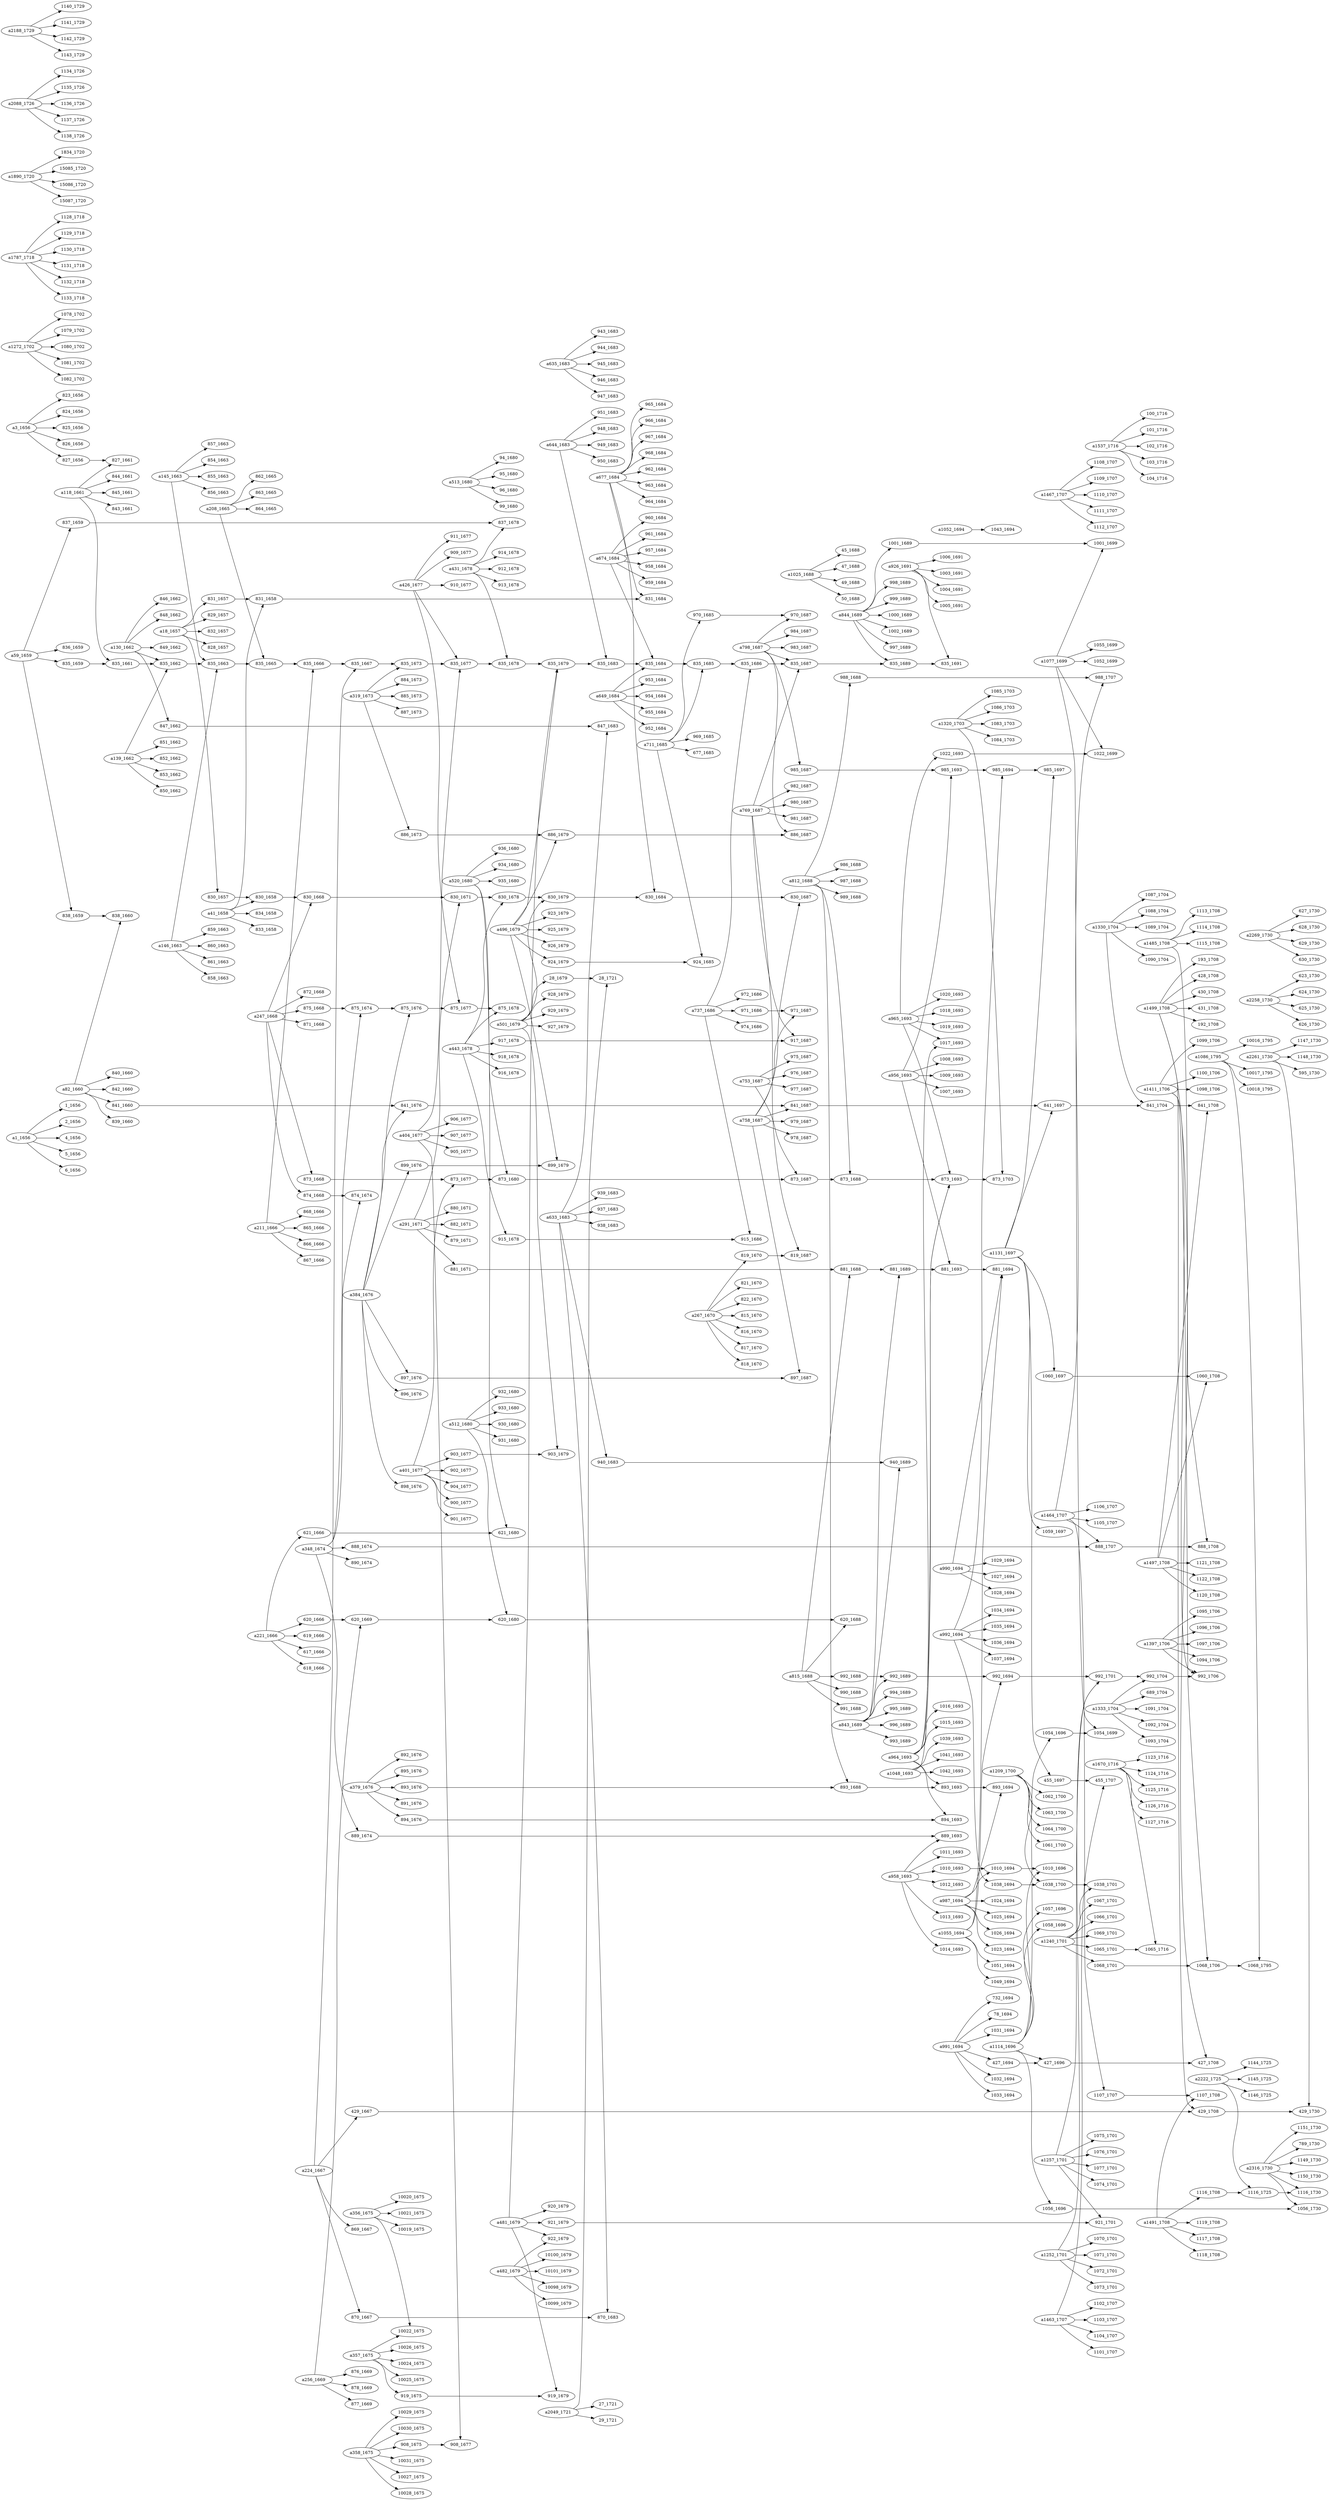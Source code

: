 digraph G {
rankdir=LR;
a1_1656 -> "1_1656";
a1_1656 -> "2_1656";
a1_1656 -> "4_1656";
a1_1656 -> "5_1656";
a1_1656 -> "6_1656";
a3_1656 -> "823_1656";
a3_1656 -> "824_1656";
a3_1656 -> "825_1656";
a3_1656 -> "826_1656";
a3_1656 -> "827_1656";
subgraph  {
rank=same;
a1_1656;
a3_1656;
}

subgraph  {
rank=same;
"1_1656" [group=1];
"2_1656" [group=2];
"4_1656" [group=4];
"5_1656" [group=5];
"6_1656" [group=6];
"823_1656" [group=823];
"824_1656" [group=824];
"825_1656" [group=825];
"826_1656" [group=826];
"827_1656" [group=827];
}

a18_1657 -> "828_1657";
a18_1657 -> "829_1657";
a18_1657 -> "830_1657";
a18_1657 -> "831_1657";
a18_1657 -> "832_1657";
subgraph  {
rank=same;
a18_1657;
}

subgraph  {
rank=same;
"828_1657" [group=828];
"829_1657" [group=829];
"830_1657" [group=830];
"831_1657" [group=831];
"832_1657" [group=832];
}

a41_1658 -> "830_1658";
a41_1658 -> "831_1658";
a41_1658 -> "833_1658";
a41_1658 -> "834_1658";
subgraph  {
rank=same;
a41_1658;
}

subgraph  {
rank=same;
"830_1658" [group=830];
"831_1658" [group=831];
"833_1658" [group=833];
"834_1658" [group=834];
}

a59_1659 -> "835_1659";
a59_1659 -> "836_1659";
a59_1659 -> "837_1659";
a59_1659 -> "838_1659";
subgraph  {
rank=same;
a59_1659;
}

subgraph  {
rank=same;
"835_1659" [group=835];
"836_1659" [group=836];
"837_1659" [group=837];
"838_1659" [group=838];
}

a82_1660 -> "838_1660";
a82_1660 -> "839_1660";
a82_1660 -> "840_1660";
a82_1660 -> "841_1660";
a82_1660 -> "842_1660";
subgraph  {
rank=same;
a82_1660;
}

subgraph  {
rank=same;
"838_1660" [group=838];
"839_1660" [group=839];
"840_1660" [group=840];
"841_1660" [group=841];
"842_1660" [group=842];
}

a118_1661 -> "827_1661";
a118_1661 -> "835_1661";
a118_1661 -> "843_1661";
a118_1661 -> "844_1661";
a118_1661 -> "845_1661";
subgraph  {
rank=same;
a118_1661;
}

subgraph  {
rank=same;
"827_1661" [group=827];
"835_1661" [group=835];
"843_1661" [group=843];
"844_1661" [group=844];
"845_1661" [group=845];
}

a130_1662 -> "835_1662";
a130_1662 -> "846_1662";
a130_1662 -> "847_1662";
a130_1662 -> "848_1662";
a130_1662 -> "849_1662";
a139_1662 -> "835_1662";
a139_1662 -> "850_1662";
a139_1662 -> "851_1662";
a139_1662 -> "852_1662";
a139_1662 -> "853_1662";
subgraph  {
rank=same;
a130_1662;
a139_1662;
}

subgraph  {
rank=same;
"835_1662" [group=835];
"846_1662" [group=846];
"847_1662" [group=847];
"848_1662" [group=848];
"849_1662" [group=849];
"835_1662" [group=835];
"850_1662" [group=850];
"851_1662" [group=851];
"852_1662" [group=852];
"853_1662" [group=853];
}

a145_1663 -> "835_1663";
a145_1663 -> "854_1663";
a145_1663 -> "855_1663";
a145_1663 -> "856_1663";
a145_1663 -> "857_1663";
a146_1663 -> "835_1663";
a146_1663 -> "858_1663";
a146_1663 -> "859_1663";
a146_1663 -> "860_1663";
a146_1663 -> "861_1663";
subgraph  {
rank=same;
a145_1663;
a146_1663;
}

subgraph  {
rank=same;
"835_1663" [group=835];
"854_1663" [group=854];
"855_1663" [group=855];
"856_1663" [group=856];
"857_1663" [group=857];
"835_1663" [group=835];
"858_1663" [group=858];
"859_1663" [group=859];
"860_1663" [group=860];
"861_1663" [group=861];
}

a208_1665 -> "835_1665";
a208_1665 -> "862_1665";
a208_1665 -> "863_1665";
a208_1665 -> "864_1665";
subgraph  {
rank=same;
a208_1665;
}

subgraph  {
rank=same;
"835_1665" [group=835];
"862_1665" [group=862];
"863_1665" [group=863];
"864_1665" [group=864];
}

a221_1666 -> "617_1666";
a221_1666 -> "618_1666";
a221_1666 -> "619_1666";
a221_1666 -> "620_1666";
a221_1666 -> "621_1666";
a211_1666 -> "835_1666";
a211_1666 -> "865_1666";
a211_1666 -> "866_1666";
a211_1666 -> "867_1666";
a211_1666 -> "868_1666";
subgraph  {
rank=same;
a221_1666;
a211_1666;
}

subgraph  {
rank=same;
"617_1666" [group=617];
"618_1666" [group=618];
"619_1666" [group=619];
"620_1666" [group=620];
"621_1666" [group=621];
"835_1666" [group=835];
"865_1666" [group=865];
"866_1666" [group=866];
"867_1666" [group=867];
"868_1666" [group=868];
}

a224_1667 -> "835_1667";
a224_1667 -> "429_1667";
a224_1667 -> "869_1667";
a224_1667 -> "870_1667";
subgraph  {
rank=same;
a224_1667;
}

subgraph  {
rank=same;
"835_1667" [group=835];
"429_1667" [group=429];
"869_1667" [group=869];
"870_1667" [group=870];
}

a247_1668 -> "830_1668";
a247_1668 -> "871_1668";
a247_1668 -> "872_1668";
a247_1668 -> "873_1668";
a247_1668 -> "874_1668";
a247_1668 -> "875_1668";
subgraph  {
rank=same;
a247_1668;
}

subgraph  {
rank=same;
"830_1668" [group=830];
"871_1668" [group=871];
"872_1668" [group=872];
"873_1668" [group=873];
"874_1668" [group=874];
"875_1668" [group=875];
}

a256_1669 -> "620_1669";
a256_1669 -> "876_1669";
a256_1669 -> "877_1669";
a256_1669 -> "878_1669";
subgraph  {
rank=same;
a256_1669;
}

subgraph  {
rank=same;
"620_1669" [group=620];
"876_1669" [group=876];
"877_1669" [group=877];
"878_1669" [group=878];
}

a267_1670 -> "815_1670";
a267_1670 -> "816_1670";
a267_1670 -> "817_1670";
a267_1670 -> "818_1670";
a267_1670 -> "819_1670";
a267_1670 -> "821_1670";
a267_1670 -> "822_1670";
subgraph  {
rank=same;
a267_1670;
}

subgraph  {
rank=same;
"815_1670" [group=815];
"816_1670" [group=816];
"817_1670" [group=817];
"818_1670" [group=818];
"819_1670" [group=819];
"821_1670" [group=821];
"822_1670" [group=822];
}

a291_1671 -> "830_1671";
a291_1671 -> "879_1671";
a291_1671 -> "880_1671";
a291_1671 -> "881_1671";
a291_1671 -> "882_1671";
subgraph  {
rank=same;
a291_1671;
}

subgraph  {
rank=same;
"830_1671" [group=830];
"879_1671" [group=879];
"880_1671" [group=880];
"881_1671" [group=881];
"882_1671" [group=882];
}

a319_1673 -> "835_1673";
a319_1673 -> "884_1673";
a319_1673 -> "885_1673";
a319_1673 -> "886_1673";
a319_1673 -> "887_1673";
subgraph  {
rank=same;
a319_1673;
}

subgraph  {
rank=same;
"835_1673" [group=835];
"884_1673" [group=884];
"885_1673" [group=885];
"886_1673" [group=886];
"887_1673" [group=887];
}

a348_1674 -> "874_1674";
a348_1674 -> "875_1674";
a348_1674 -> "888_1674";
a348_1674 -> "889_1674";
a348_1674 -> "890_1674";
subgraph  {
rank=same;
a348_1674;
}

subgraph  {
rank=same;
"874_1674" [group=874];
"875_1674" [group=875];
"888_1674" [group=888];
"889_1674" [group=889];
"890_1674" [group=890];
}

a357_1675 -> "10022_1675";
a357_1675 -> "10024_1675";
a357_1675 -> "10025_1675";
a357_1675 -> "919_1675";
a357_1675 -> "10026_1675";
a358_1675 -> "10027_1675";
a358_1675 -> "10028_1675";
a358_1675 -> "10029_1675";
a358_1675 -> "10030_1675";
a358_1675 -> "10031_1675";
a358_1675 -> "908_1675";
a356_1675 -> "10019_1675";
a356_1675 -> "10020_1675";
a356_1675 -> "10021_1675";
a356_1675 -> "10022_1675";
subgraph  {
rank=same;
a357_1675;
a358_1675;
a356_1675;
}

subgraph  {
rank=same;
"10022_1675" [group=10022];
"10024_1675" [group=10024];
"10025_1675" [group=10025];
"919_1675" [group=919];
"10026_1675" [group=10026];
"10027_1675" [group=10027];
"10028_1675" [group=10028];
"10029_1675" [group=10029];
"10030_1675" [group=10030];
"10031_1675" [group=10031];
"908_1675" [group=908];
"10019_1675" [group=10019];
"10020_1675" [group=10020];
"10021_1675" [group=10021];
"10022_1675" [group=10022];
}

a379_1676 -> "891_1676";
a379_1676 -> "892_1676";
a379_1676 -> "893_1676";
a379_1676 -> "894_1676";
a379_1676 -> "895_1676";
a384_1676 -> "841_1676";
a384_1676 -> "875_1676";
a384_1676 -> "896_1676";
a384_1676 -> "897_1676";
a384_1676 -> "898_1676";
a384_1676 -> "899_1676";
subgraph  {
rank=same;
a379_1676;
a384_1676;
}

subgraph  {
rank=same;
"891_1676" [group=891];
"892_1676" [group=892];
"893_1676" [group=893];
"894_1676" [group=894];
"895_1676" [group=895];
"841_1676" [group=841];
"875_1676" [group=875];
"896_1676" [group=896];
"897_1676" [group=897];
"898_1676" [group=898];
"899_1676" [group=899];
}

a401_1677 -> "873_1677";
a401_1677 -> "900_1677";
a401_1677 -> "901_1677";
a401_1677 -> "902_1677";
a401_1677 -> "903_1677";
a401_1677 -> "904_1677";
a426_1677 -> "835_1677";
a426_1677 -> "875_1677";
a426_1677 -> "909_1677";
a426_1677 -> "910_1677";
a426_1677 -> "911_1677";
a404_1677 -> "835_1677";
a404_1677 -> "908_1677";
a404_1677 -> "905_1677";
a404_1677 -> "906_1677";
a404_1677 -> "907_1677";
subgraph  {
rank=same;
a401_1677;
a426_1677;
a404_1677;
}

subgraph  {
rank=same;
"873_1677" [group=873];
"900_1677" [group=900];
"901_1677" [group=901];
"902_1677" [group=902];
"903_1677" [group=903];
"904_1677" [group=904];
"835_1677" [group=835];
"875_1677" [group=875];
"909_1677" [group=909];
"910_1677" [group=910];
"911_1677" [group=911];
"835_1677" [group=835];
"908_1677" [group=908];
"905_1677" [group=905];
"906_1677" [group=906];
"907_1677" [group=907];
}

a431_1678 -> "835_1678";
a431_1678 -> "837_1678";
a431_1678 -> "912_1678";
a431_1678 -> "913_1678";
a431_1678 -> "914_1678";
a443_1678 -> "830_1678";
a443_1678 -> "875_1678";
a443_1678 -> "915_1678";
a443_1678 -> "916_1678";
a443_1678 -> "917_1678";
a443_1678 -> "918_1678";
subgraph  {
rank=same;
a431_1678;
a443_1678;
}

subgraph  {
rank=same;
"835_1678" [group=835];
"837_1678" [group=837];
"912_1678" [group=912];
"913_1678" [group=913];
"914_1678" [group=914];
"830_1678" [group=830];
"875_1678" [group=875];
"915_1678" [group=915];
"916_1678" [group=916];
"917_1678" [group=917];
"918_1678" [group=918];
}

a481_1679 -> "835_1679";
a481_1679 -> "919_1679";
a481_1679 -> "920_1679";
a481_1679 -> "921_1679";
a481_1679 -> "922_1679";
a482_1679 -> "922_1679";
a482_1679 -> "10098_1679";
a482_1679 -> "10099_1679";
a482_1679 -> "10100_1679";
a482_1679 -> "10101_1679";
a501_1679 -> "830_1679";
a501_1679 -> "903_1679";
a501_1679 -> "927_1679";
a501_1679 -> "28_1679";
a501_1679 -> "928_1679";
a501_1679 -> "929_1679";
a496_1679 -> "835_1679";
a496_1679 -> "886_1679";
a496_1679 -> "899_1679";
a496_1679 -> "923_1679";
a496_1679 -> "924_1679";
a496_1679 -> "925_1679";
a496_1679 -> "926_1679";
subgraph  {
rank=same;
a481_1679;
a482_1679;
a501_1679;
a496_1679;
}

subgraph  {
rank=same;
"835_1679" [group=835];
"919_1679" [group=919];
"920_1679" [group=920];
"921_1679" [group=921];
"922_1679" [group=922];
"922_1679" [group=922];
"10098_1679" [group=10098];
"10099_1679" [group=10099];
"10100_1679" [group=10100];
"10101_1679" [group=10101];
"830_1679" [group=830];
"903_1679" [group=903];
"927_1679" [group=927];
"28_1679" [group=28];
"928_1679" [group=928];
"929_1679" [group=929];
"835_1679" [group=835];
"886_1679" [group=886];
"899_1679" [group=899];
"923_1679" [group=923];
"924_1679" [group=924];
"925_1679" [group=925];
"926_1679" [group=926];
}

a513_1680 -> "94_1680";
a513_1680 -> "95_1680";
a513_1680 -> "96_1680";
a513_1680 -> "99_1680";
a520_1680 -> "621_1680";
a520_1680 -> "873_1680";
a520_1680 -> "934_1680";
a520_1680 -> "935_1680";
a520_1680 -> "936_1680";
a512_1680 -> "620_1680";
a512_1680 -> "930_1680";
a512_1680 -> "931_1680";
a512_1680 -> "932_1680";
a512_1680 -> "933_1680";
subgraph  {
rank=same;
a513_1680;
a520_1680;
a512_1680;
}

subgraph  {
rank=same;
"94_1680" [group=94];
"95_1680" [group=95];
"96_1680" [group=96];
"99_1680" [group=99];
"621_1680" [group=621];
"873_1680" [group=873];
"934_1680" [group=934];
"935_1680" [group=935];
"936_1680" [group=936];
"620_1680" [group=620];
"930_1680" [group=930];
"931_1680" [group=931];
"932_1680" [group=932];
"933_1680" [group=933];
}

a644_1683 -> "835_1683";
a644_1683 -> "948_1683";
a644_1683 -> "949_1683";
a644_1683 -> "950_1683";
a644_1683 -> "951_1683";
a633_1683 -> "847_1683";
a633_1683 -> "870_1683";
a633_1683 -> "937_1683";
a633_1683 -> "938_1683";
a633_1683 -> "939_1683";
a633_1683 -> "940_1683";
a635_1683 -> "943_1683";
a635_1683 -> "944_1683";
a635_1683 -> "945_1683";
a635_1683 -> "946_1683";
a635_1683 -> "947_1683";
subgraph  {
rank=same;
a644_1683;
a633_1683;
a635_1683;
}

subgraph  {
rank=same;
"835_1683" [group=835];
"948_1683" [group=948];
"949_1683" [group=949];
"950_1683" [group=950];
"951_1683" [group=951];
"847_1683" [group=847];
"870_1683" [group=870];
"937_1683" [group=937];
"938_1683" [group=938];
"939_1683" [group=939];
"940_1683" [group=940];
"943_1683" [group=943];
"944_1683" [group=944];
"945_1683" [group=945];
"946_1683" [group=946];
"947_1683" [group=947];
}

a674_1684 -> "835_1684";
a674_1684 -> "957_1684";
a674_1684 -> "958_1684";
a674_1684 -> "959_1684";
a674_1684 -> "960_1684";
a674_1684 -> "961_1684";
a649_1684 -> "835_1684";
a649_1684 -> "952_1684";
a649_1684 -> "953_1684";
a649_1684 -> "954_1684";
a649_1684 -> "955_1684";
a677_1684 -> "830_1684";
a677_1684 -> "831_1684";
a677_1684 -> "962_1684";
a677_1684 -> "963_1684";
a677_1684 -> "964_1684";
a677_1684 -> "965_1684";
a677_1684 -> "966_1684";
a677_1684 -> "967_1684";
a677_1684 -> "968_1684";
subgraph  {
rank=same;
a674_1684;
a649_1684;
a677_1684;
}

subgraph  {
rank=same;
"835_1684" [group=835];
"957_1684" [group=957];
"958_1684" [group=958];
"959_1684" [group=959];
"960_1684" [group=960];
"961_1684" [group=961];
"835_1684" [group=835];
"952_1684" [group=952];
"953_1684" [group=953];
"954_1684" [group=954];
"955_1684" [group=955];
"830_1684" [group=830];
"831_1684" [group=831];
"962_1684" [group=962];
"963_1684" [group=963];
"964_1684" [group=964];
"965_1684" [group=965];
"966_1684" [group=966];
"967_1684" [group=967];
"968_1684" [group=968];
}

a711_1685 -> "835_1685";
a711_1685 -> "924_1685";
a711_1685 -> "969_1685";
a711_1685 -> "970_1685";
a711_1685 -> "677_1685";
subgraph  {
rank=same;
a711_1685;
}

subgraph  {
rank=same;
"835_1685" [group=835];
"924_1685" [group=924];
"969_1685" [group=969];
"970_1685" [group=970];
"677_1685" [group=677];
}

a737_1686 -> "835_1686";
a737_1686 -> "915_1686";
a737_1686 -> "971_1686";
a737_1686 -> "972_1686";
a737_1686 -> "974_1686";
subgraph  {
rank=same;
a737_1686;
}

subgraph  {
rank=same;
"835_1686" [group=835];
"915_1686" [group=915];
"971_1686" [group=971];
"972_1686" [group=972];
"974_1686" [group=974];
}

a769_1687 -> "835_1687";
a769_1687 -> "819_1687";
a769_1687 -> "917_1687";
a769_1687 -> "980_1687";
a769_1687 -> "981_1687";
a769_1687 -> "982_1687";
a758_1687 -> "830_1687";
a758_1687 -> "841_1687";
a758_1687 -> "897_1687";
a758_1687 -> "971_1687";
a758_1687 -> "978_1687";
a758_1687 -> "979_1687";
a798_1687 -> "835_1687";
a798_1687 -> "886_1687";
a798_1687 -> "970_1687";
a798_1687 -> "983_1687";
a798_1687 -> "984_1687";
a798_1687 -> "985_1687";
a753_1687 -> "873_1687";
a753_1687 -> "975_1687";
a753_1687 -> "976_1687";
a753_1687 -> "977_1687";
subgraph  {
rank=same;
a769_1687;
a758_1687;
a798_1687;
a753_1687;
}

subgraph  {
rank=same;
"835_1687" [group=835];
"819_1687" [group=819];
"917_1687" [group=917];
"980_1687" [group=980];
"981_1687" [group=981];
"982_1687" [group=982];
"830_1687" [group=830];
"841_1687" [group=841];
"897_1687" [group=897];
"971_1687" [group=971];
"978_1687" [group=978];
"979_1687" [group=979];
"835_1687" [group=835];
"886_1687" [group=886];
"970_1687" [group=970];
"983_1687" [group=983];
"984_1687" [group=984];
"985_1687" [group=985];
"873_1687" [group=873];
"975_1687" [group=975];
"976_1687" [group=976];
"977_1687" [group=977];
}

a1025_1688 -> "45_1688";
a1025_1688 -> "47_1688";
a1025_1688 -> "49_1688";
a1025_1688 -> "50_1688";
a815_1688 -> "620_1688";
a815_1688 -> "881_1688";
a815_1688 -> "990_1688";
a815_1688 -> "991_1688";
a815_1688 -> "992_1688";
a812_1688 -> "873_1688";
a812_1688 -> "893_1688";
a812_1688 -> "986_1688";
a812_1688 -> "987_1688";
a812_1688 -> "988_1688";
a812_1688 -> "989_1688";
subgraph  {
rank=same;
a1025_1688;
a815_1688;
a812_1688;
}

subgraph  {
rank=same;
"45_1688" [group=45];
"47_1688" [group=47];
"49_1688" [group=49];
"50_1688" [group=50];
"620_1688" [group=620];
"881_1688" [group=881];
"990_1688" [group=990];
"991_1688" [group=991];
"992_1688" [group=992];
"873_1688" [group=873];
"893_1688" [group=893];
"986_1688" [group=986];
"987_1688" [group=987];
"988_1688" [group=988];
"989_1688" [group=989];
}

a844_1689 -> "835_1689";
a844_1689 -> "997_1689";
a844_1689 -> "998_1689";
a844_1689 -> "999_1689";
a844_1689 -> "1000_1689";
a844_1689 -> "1001_1689";
a844_1689 -> "1002_1689";
a843_1689 -> "881_1689";
a843_1689 -> "940_1689";
a843_1689 -> "992_1689";
a843_1689 -> "993_1689";
a843_1689 -> "994_1689";
a843_1689 -> "995_1689";
a843_1689 -> "996_1689";
subgraph  {
rank=same;
a844_1689;
a843_1689;
}

subgraph  {
rank=same;
"835_1689" [group=835];
"997_1689" [group=997];
"998_1689" [group=998];
"999_1689" [group=999];
"1000_1689" [group=1000];
"1001_1689" [group=1001];
"1002_1689" [group=1002];
"881_1689" [group=881];
"940_1689" [group=940];
"992_1689" [group=992];
"993_1689" [group=993];
"994_1689" [group=994];
"995_1689" [group=995];
"996_1689" [group=996];
}

a926_1691 -> "835_1691";
a926_1691 -> "1003_1691";
a926_1691 -> "1004_1691";
a926_1691 -> "1005_1691";
a926_1691 -> "1006_1691";
subgraph  {
rank=same;
a926_1691;
}

subgraph  {
rank=same;
"835_1691" [group=835];
"1003_1691" [group=1003];
"1004_1691" [group=1004];
"1005_1691" [group=1005];
"1006_1691" [group=1006];
}

a956_1693 -> "881_1693";
a956_1693 -> "985_1693";
a956_1693 -> "1007_1693";
a956_1693 -> "1008_1693";
a956_1693 -> "1009_1693";
a1048_1693 -> "873_1693";
a1048_1693 -> "1039_1693";
a1048_1693 -> "1041_1693";
a1048_1693 -> "1042_1693";
a958_1693 -> "889_1693";
a958_1693 -> "1010_1693";
a958_1693 -> "1011_1693";
a958_1693 -> "1012_1693";
a958_1693 -> "1013_1693";
a958_1693 -> "1014_1693";
a964_1693 -> "873_1693";
a964_1693 -> "893_1693";
a964_1693 -> "894_1693";
a964_1693 -> "1015_1693";
a964_1693 -> "1016_1693";
a964_1693 -> "1017_1693";
a965_1693 -> "873_1693";
a965_1693 -> "1017_1693";
a965_1693 -> "1018_1693";
a965_1693 -> "1019_1693";
a965_1693 -> "1020_1693";
a965_1693 -> "1022_1693";
subgraph  {
rank=same;
a956_1693;
a1048_1693;
a958_1693;
a964_1693;
a965_1693;
}

subgraph  {
rank=same;
"881_1693" [group=881];
"985_1693" [group=985];
"1007_1693" [group=1007];
"1008_1693" [group=1008];
"1009_1693" [group=1009];
"873_1693" [group=873];
"1039_1693" [group=1039];
"1041_1693" [group=1041];
"1042_1693" [group=1042];
"889_1693" [group=889];
"1010_1693" [group=1010];
"1011_1693" [group=1011];
"1012_1693" [group=1012];
"1013_1693" [group=1013];
"1014_1693" [group=1014];
"873_1693" [group=873];
"893_1693" [group=893];
"894_1693" [group=894];
"1015_1693" [group=1015];
"1016_1693" [group=1016];
"1017_1693" [group=1017];
"873_1693" [group=873];
"1017_1693" [group=1017];
"1018_1693" [group=1018];
"1019_1693" [group=1019];
"1020_1693" [group=1020];
"1022_1693" [group=1022];
}

a990_1694 -> "881_1694";
a990_1694 -> "1027_1694";
a990_1694 -> "1028_1694";
a990_1694 -> "1029_1694";
a992_1694 -> "985_1694";
a992_1694 -> "1034_1694";
a992_1694 -> "1035_1694";
a992_1694 -> "1036_1694";
a992_1694 -> "1037_1694";
a992_1694 -> "1038_1694";
a987_1694 -> "893_1694";
a987_1694 -> "1010_1694";
a987_1694 -> "1023_1694";
a987_1694 -> "1024_1694";
a987_1694 -> "1025_1694";
a987_1694 -> "1026_1694";
a1052_1694 -> "1043_1694";
a1055_1694 -> "881_1694";
a1055_1694 -> "992_1694";
a1055_1694 -> "1049_1694";
a1055_1694 -> "1051_1694";
a991_1694 -> "732_1694";
a991_1694 -> "78_1694";
a991_1694 -> "1031_1694";
a991_1694 -> "1032_1694";
a991_1694 -> "1033_1694";
a991_1694 -> "427_1694";
subgraph  {
rank=same;
a990_1694;
a992_1694;
a987_1694;
a1052_1694;
a1055_1694;
a991_1694;
}

subgraph  {
rank=same;
"881_1694" [group=881];
"1027_1694" [group=1027];
"1028_1694" [group=1028];
"1029_1694" [group=1029];
"985_1694" [group=985];
"1034_1694" [group=1034];
"1035_1694" [group=1035];
"1036_1694" [group=1036];
"1037_1694" [group=1037];
"1038_1694" [group=1038];
"893_1694" [group=893];
"1010_1694" [group=1010];
"1023_1694" [group=1023];
"1024_1694" [group=1024];
"1025_1694" [group=1025];
"1026_1694" [group=1026];
"1043_1694" [group=1043];
"881_1694" [group=881];
"992_1694" [group=992];
"1049_1694" [group=1049];
"1051_1694" [group=1051];
"732_1694" [group=732];
"78_1694" [group=78];
"1031_1694" [group=1031];
"1032_1694" [group=1032];
"1033_1694" [group=1033];
"427_1694" [group=427];
}

a1077_1699 -> "1001_1699";
a1077_1699 -> "1022_1699";
a1077_1699 -> "1052_1699";
a1077_1699 -> "1054_1699";
a1077_1699 -> "1055_1699";
subgraph  {
rank=same;
a1077_1699;
}

subgraph  {
rank=same;
"1001_1699" [group=1001];
"1022_1699" [group=1022];
"1052_1699" [group=1052];
"1054_1699" [group=1054];
"1055_1699" [group=1055];
}

a1086_1795 -> "10016_1795";
a1086_1795 -> "10017_1795";
a1086_1795 -> "10018_1795";
a1086_1795 -> "1068_1795";
subgraph  {
rank=same;
a1086_1795;
}

subgraph  {
rank=same;
"10016_1795" [group=10016];
"10017_1795" [group=10017];
"10018_1795" [group=10018];
"1068_1795" [group=1068];
}

a1114_1696 -> "1010_1696";
a1114_1696 -> "427_1696";
a1114_1696 -> "1054_1696";
a1114_1696 -> "1056_1696";
a1114_1696 -> "1057_1696";
a1114_1696 -> "1058_1696";
subgraph  {
rank=same;
a1114_1696;
}

subgraph  {
rank=same;
"1010_1696" [group=1010];
"427_1696" [group=427];
"1054_1696" [group=1054];
"1056_1696" [group=1056];
"1057_1696" [group=1057];
"1058_1696" [group=1058];
}

a1131_1697 -> "841_1697";
a1131_1697 -> "985_1697";
a1131_1697 -> "1059_1697";
a1131_1697 -> "455_1697";
a1131_1697 -> "1060_1697";
subgraph  {
rank=same;
a1131_1697;
}

subgraph  {
rank=same;
"841_1697" [group=841];
"985_1697" [group=985];
"1059_1697" [group=1059];
"455_1697" [group=455];
"1060_1697" [group=1060];
}

a1209_1700 -> "1038_1700";
a1209_1700 -> "1061_1700";
a1209_1700 -> "1062_1700";
a1209_1700 -> "1063_1700";
a1209_1700 -> "1064_1700";
subgraph  {
rank=same;
a1209_1700;
}

subgraph  {
rank=same;
"1038_1700" [group=1038];
"1061_1700" [group=1061];
"1062_1700" [group=1062];
"1063_1700" [group=1063];
"1064_1700" [group=1064];
}

a1257_1701 -> "921_1701";
a1257_1701 -> "992_1701";
a1257_1701 -> "1074_1701";
a1257_1701 -> "1075_1701";
a1257_1701 -> "1076_1701";
a1257_1701 -> "1077_1701";
a1240_1701 -> "1038_1701";
a1240_1701 -> "1068_1701";
a1240_1701 -> "1065_1701";
a1240_1701 -> "1066_1701";
a1240_1701 -> "1067_1701";
a1240_1701 -> "1069_1701";
a1252_1701 -> "992_1701";
a1252_1701 -> "1070_1701";
a1252_1701 -> "1071_1701";
a1252_1701 -> "1072_1701";
a1252_1701 -> "1073_1701";
subgraph  {
rank=same;
a1257_1701;
a1240_1701;
a1252_1701;
}

subgraph  {
rank=same;
"921_1701" [group=921];
"992_1701" [group=992];
"1074_1701" [group=1074];
"1075_1701" [group=1075];
"1076_1701" [group=1076];
"1077_1701" [group=1077];
"1038_1701" [group=1038];
"1068_1701" [group=1068];
"1065_1701" [group=1065];
"1066_1701" [group=1066];
"1067_1701" [group=1067];
"1069_1701" [group=1069];
"992_1701" [group=992];
"1070_1701" [group=1070];
"1071_1701" [group=1071];
"1072_1701" [group=1072];
"1073_1701" [group=1073];
}

a1272_1702 -> "1078_1702";
a1272_1702 -> "1079_1702";
a1272_1702 -> "1080_1702";
a1272_1702 -> "1081_1702";
a1272_1702 -> "1082_1702";
subgraph  {
rank=same;
a1272_1702;
}

subgraph  {
rank=same;
"1078_1702" [group=1078];
"1079_1702" [group=1079];
"1080_1702" [group=1080];
"1081_1702" [group=1081];
"1082_1702" [group=1082];
}

a1320_1703 -> "873_1703";
a1320_1703 -> "1083_1703";
a1320_1703 -> "1084_1703";
a1320_1703 -> "1085_1703";
a1320_1703 -> "1086_1703";
subgraph  {
rank=same;
a1320_1703;
}

subgraph  {
rank=same;
"873_1703" [group=873];
"1083_1703" [group=1083];
"1084_1703" [group=1084];
"1085_1703" [group=1085];
"1086_1703" [group=1086];
}

a1330_1704 -> "841_1704";
a1330_1704 -> "1087_1704";
a1330_1704 -> "1088_1704";
a1330_1704 -> "1089_1704";
a1330_1704 -> "1090_1704";
a1333_1704 -> "992_1704";
a1333_1704 -> "689_1704";
a1333_1704 -> "1091_1704";
a1333_1704 -> "1092_1704";
a1333_1704 -> "1093_1704";
subgraph  {
rank=same;
a1330_1704;
a1333_1704;
}

subgraph  {
rank=same;
"841_1704" [group=841];
"1087_1704" [group=1087];
"1088_1704" [group=1088];
"1089_1704" [group=1089];
"1090_1704" [group=1090];
"992_1704" [group=992];
"689_1704" [group=689];
"1091_1704" [group=1091];
"1092_1704" [group=1092];
"1093_1704" [group=1093];
}

a1411_1706 -> "992_1706";
a1411_1706 -> "1068_1706";
a1411_1706 -> "1098_1706";
a1411_1706 -> "1099_1706";
a1411_1706 -> "1100_1706";
a1397_1706 -> "992_1706";
a1397_1706 -> "1094_1706";
a1397_1706 -> "1095_1706";
a1397_1706 -> "1096_1706";
a1397_1706 -> "1097_1706";
subgraph  {
rank=same;
a1411_1706;
a1397_1706;
}

subgraph  {
rank=same;
"992_1706" [group=992];
"1068_1706" [group=1068];
"1098_1706" [group=1098];
"1099_1706" [group=1099];
"1100_1706" [group=1100];
"992_1706" [group=992];
"1094_1706" [group=1094];
"1095_1706" [group=1095];
"1096_1706" [group=1096];
"1097_1706" [group=1097];
}

a1464_1707 -> "888_1707";
a1464_1707 -> "988_1707";
a1464_1707 -> "1105_1707";
a1464_1707 -> "1106_1707";
a1464_1707 -> "1107_1707";
a1467_1707 -> "1108_1707";
a1467_1707 -> "1109_1707";
a1467_1707 -> "1110_1707";
a1467_1707 -> "1111_1707";
a1467_1707 -> "1112_1707";
a1463_1707 -> "455_1707";
a1463_1707 -> "1101_1707";
a1463_1707 -> "1102_1707";
a1463_1707 -> "1103_1707";
a1463_1707 -> "1104_1707";
subgraph  {
rank=same;
a1464_1707;
a1467_1707;
a1463_1707;
}

subgraph  {
rank=same;
"888_1707" [group=888];
"988_1707" [group=988];
"1105_1707" [group=1105];
"1106_1707" [group=1106];
"1107_1707" [group=1107];
"1108_1707" [group=1108];
"1109_1707" [group=1109];
"1110_1707" [group=1110];
"1111_1707" [group=1111];
"1112_1707" [group=1112];
"455_1707" [group=455];
"1101_1707" [group=1101];
"1102_1707" [group=1102];
"1103_1707" [group=1103];
"1104_1707" [group=1104];
}

a1491_1708 -> "1107_1708";
a1491_1708 -> "1116_1708";
a1491_1708 -> "1117_1708";
a1491_1708 -> "1118_1708";
a1491_1708 -> "1119_1708";
a1499_1708 -> "429_1708";
a1499_1708 -> "427_1708";
a1499_1708 -> "192_1708";
a1499_1708 -> "193_1708";
a1499_1708 -> "428_1708";
a1499_1708 -> "430_1708";
a1499_1708 -> "431_1708";
a1485_1708 -> "888_1708";
a1485_1708 -> "1113_1708";
a1485_1708 -> "1114_1708";
a1485_1708 -> "1115_1708";
a1497_1708 -> "841_1708";
a1497_1708 -> "1060_1708";
a1497_1708 -> "1120_1708";
a1497_1708 -> "1121_1708";
a1497_1708 -> "1122_1708";
subgraph  {
rank=same;
a1491_1708;
a1499_1708;
a1485_1708;
a1497_1708;
}

subgraph  {
rank=same;
"1107_1708" [group=1107];
"1116_1708" [group=1116];
"1117_1708" [group=1117];
"1118_1708" [group=1118];
"1119_1708" [group=1119];
"429_1708" [group=429];
"427_1708" [group=427];
"192_1708" [group=192];
"193_1708" [group=193];
"428_1708" [group=428];
"430_1708" [group=430];
"431_1708" [group=431];
"888_1708" [group=888];
"1113_1708" [group=1113];
"1114_1708" [group=1114];
"1115_1708" [group=1115];
"841_1708" [group=841];
"1060_1708" [group=1060];
"1120_1708" [group=1120];
"1121_1708" [group=1121];
"1122_1708" [group=1122];
}

a1670_1716 -> "1065_1716";
a1670_1716 -> "1123_1716";
a1670_1716 -> "1124_1716";
a1670_1716 -> "1125_1716";
a1670_1716 -> "1126_1716";
a1670_1716 -> "1127_1716";
a1537_1716 -> "100_1716";
a1537_1716 -> "101_1716";
a1537_1716 -> "102_1716";
a1537_1716 -> "103_1716";
a1537_1716 -> "104_1716";
subgraph  {
rank=same;
a1670_1716;
a1537_1716;
}

subgraph  {
rank=same;
"1065_1716" [group=1065];
"1123_1716" [group=1123];
"1124_1716" [group=1124];
"1125_1716" [group=1125];
"1126_1716" [group=1126];
"1127_1716" [group=1127];
"100_1716" [group=100];
"101_1716" [group=101];
"102_1716" [group=102];
"103_1716" [group=103];
"104_1716" [group=104];
}

a1787_1718 -> "1128_1718";
a1787_1718 -> "1129_1718";
a1787_1718 -> "1130_1718";
a1787_1718 -> "1131_1718";
a1787_1718 -> "1132_1718";
a1787_1718 -> "1133_1718";
subgraph  {
rank=same;
a1787_1718;
}

subgraph  {
rank=same;
"1128_1718" [group=1128];
"1129_1718" [group=1129];
"1130_1718" [group=1130];
"1131_1718" [group=1131];
"1132_1718" [group=1132];
"1133_1718" [group=1133];
}

a1890_1720 -> "1834_1720";
a1890_1720 -> "15085_1720";
a1890_1720 -> "15086_1720";
a1890_1720 -> "15087_1720";
subgraph  {
rank=same;
a1890_1720;
}

subgraph  {
rank=same;
"1834_1720" [group=1834];
"15085_1720" [group=15085];
"15086_1720" [group=15086];
"15087_1720" [group=15087];
}

a2049_1721 -> "28_1721";
a2049_1721 -> "27_1721";
a2049_1721 -> "29_1721";
subgraph  {
rank=same;
a2049_1721;
}

subgraph  {
rank=same;
"28_1721" [group=28];
"27_1721" [group=27];
"29_1721" [group=29];
}

a2088_1726 -> "1134_1726";
a2088_1726 -> "1135_1726";
a2088_1726 -> "1136_1726";
a2088_1726 -> "1137_1726";
a2088_1726 -> "1138_1726";
subgraph  {
rank=same;
a2088_1726;
}

subgraph  {
rank=same;
"1134_1726" [group=1134];
"1135_1726" [group=1135];
"1136_1726" [group=1136];
"1137_1726" [group=1137];
"1138_1726" [group=1138];
}

a2188_1729 -> "1140_1729";
a2188_1729 -> "1141_1729";
a2188_1729 -> "1142_1729";
a2188_1729 -> "1143_1729";
subgraph  {
rank=same;
a2188_1729;
}

subgraph  {
rank=same;
"1140_1729" [group=1140];
"1141_1729" [group=1141];
"1142_1729" [group=1142];
"1143_1729" [group=1143];
}

a2222_1725 -> "1116_1725";
a2222_1725 -> "1144_1725";
a2222_1725 -> "1145_1725";
a2222_1725 -> "1146_1725";
subgraph  {
rank=same;
a2222_1725;
}

subgraph  {
rank=same;
"1116_1725" [group=1116];
"1144_1725" [group=1144];
"1145_1725" [group=1145];
"1146_1725" [group=1146];
}

a2258_1730 -> "623_1730";
a2258_1730 -> "624_1730";
a2258_1730 -> "625_1730";
a2258_1730 -> "626_1730";
a2316_1730 -> "1056_1730";
a2316_1730 -> "1116_1730";
a2316_1730 -> "1149_1730";
a2316_1730 -> "1150_1730";
a2316_1730 -> "1151_1730";
a2316_1730 -> "789_1730";
a2269_1730 -> "627_1730";
a2269_1730 -> "628_1730";
a2269_1730 -> "629_1730";
a2269_1730 -> "630_1730";
a2261_1730 -> "429_1730";
a2261_1730 -> "595_1730";
a2261_1730 -> "1147_1730";
a2261_1730 -> "1148_1730";
subgraph  {
rank=same;
a2258_1730;
a2316_1730;
a2269_1730;
a2261_1730;
}

subgraph  {
rank=same;
"623_1730" [group=623];
"624_1730" [group=624];
"625_1730" [group=625];
"626_1730" [group=626];
"1056_1730" [group=1056];
"1116_1730" [group=1116];
"1149_1730" [group=1149];
"1150_1730" [group=1150];
"1151_1730" [group=1151];
"789_1730" [group=789];
"627_1730" [group=627];
"628_1730" [group=628];
"629_1730" [group=629];
"630_1730" [group=630];
"429_1730" [group=429];
"595_1730" [group=595];
"1147_1730" [group=1147];
"1148_1730" [group=1148];
}

"827_1656" -> "827_1661";
"830_1657" -> "830_1658";
"830_1658" -> "830_1668";
"830_1668" -> "830_1671";
"830_1671" -> "830_1678";
"830_1678" -> "830_1679";
"830_1679" -> "830_1684";
"830_1684" -> "830_1687";
"831_1657" -> "831_1658";
"831_1658" -> "831_1684";
"835_1659" -> "835_1661";
"835_1661" -> "835_1662";
"835_1662" -> "835_1663";
"835_1663" -> "835_1665";
"835_1665" -> "835_1666";
"835_1666" -> "835_1667";
"835_1667" -> "835_1673";
"835_1673" -> "835_1677";
"835_1677" -> "835_1678";
"835_1678" -> "835_1679";
"835_1679" -> "835_1683";
"835_1683" -> "835_1684";
"835_1684" -> "835_1685";
"835_1685" -> "835_1686";
"835_1686" -> "835_1687";
"835_1687" -> "835_1689";
"835_1689" -> "835_1691";
"837_1659" -> "837_1678";
"838_1659" -> "838_1660";
"841_1660" -> "841_1676";
"841_1676" -> "841_1687";
"841_1687" -> "841_1697";
"841_1697" -> "841_1704";
"841_1704" -> "841_1708";
"847_1662" -> "847_1683";
"620_1666" -> "620_1669";
"620_1669" -> "620_1680";
"620_1680" -> "620_1688";
"621_1666" -> "621_1680";
"429_1667" -> "429_1708";
"429_1708" -> "429_1730";
"870_1667" -> "870_1683";
"873_1668" -> "873_1677";
"873_1677" -> "873_1680";
"873_1680" -> "873_1687";
"873_1687" -> "873_1688";
"873_1688" -> "873_1693";
"873_1693" -> "873_1703";
"874_1668" -> "874_1674";
"875_1668" -> "875_1674";
"875_1674" -> "875_1676";
"875_1676" -> "875_1677";
"875_1677" -> "875_1678";
"819_1670" -> "819_1687";
"881_1671" -> "881_1688";
"881_1688" -> "881_1689";
"881_1689" -> "881_1693";
"881_1693" -> "881_1694";
"886_1673" -> "886_1679";
"886_1679" -> "886_1687";
"888_1674" -> "888_1707";
"888_1707" -> "888_1708";
"889_1674" -> "889_1693";
"919_1675" -> "919_1679";
"908_1675" -> "908_1677";
"893_1676" -> "893_1688";
"893_1688" -> "893_1693";
"893_1693" -> "893_1694";
"894_1676" -> "894_1693";
"897_1676" -> "897_1687";
"899_1676" -> "899_1679";
"903_1677" -> "903_1679";
"915_1678" -> "915_1686";
"917_1678" -> "917_1687";
"921_1679" -> "921_1701";
"924_1679" -> "924_1685";
"28_1679" -> "28_1721";
"940_1683" -> "940_1689";
"970_1685" -> "970_1687";
"971_1686" -> "971_1687";
"985_1687" -> "985_1693";
"985_1693" -> "985_1694";
"985_1694" -> "985_1697";
"988_1688" -> "988_1707";
"992_1688" -> "992_1689";
"992_1689" -> "992_1694";
"992_1694" -> "992_1701";
"992_1701" -> "992_1704";
"992_1704" -> "992_1706";
"1001_1689" -> "1001_1699";
"1010_1693" -> "1010_1694";
"1010_1694" -> "1010_1696";
"1022_1693" -> "1022_1699";
"427_1694" -> "427_1696";
"427_1696" -> "427_1708";
"1038_1694" -> "1038_1700";
"1038_1700" -> "1038_1701";
"1054_1696" -> "1054_1699";
"1068_1701" -> "1068_1706";
"1068_1706" -> "1068_1795";
"1056_1696" -> "1056_1730";
"455_1697" -> "455_1707";
"1060_1697" -> "1060_1708";
"1065_1701" -> "1065_1716";
"1107_1707" -> "1107_1708";
"1116_1708" -> "1116_1725";
"1116_1725" -> "1116_1730";
}
